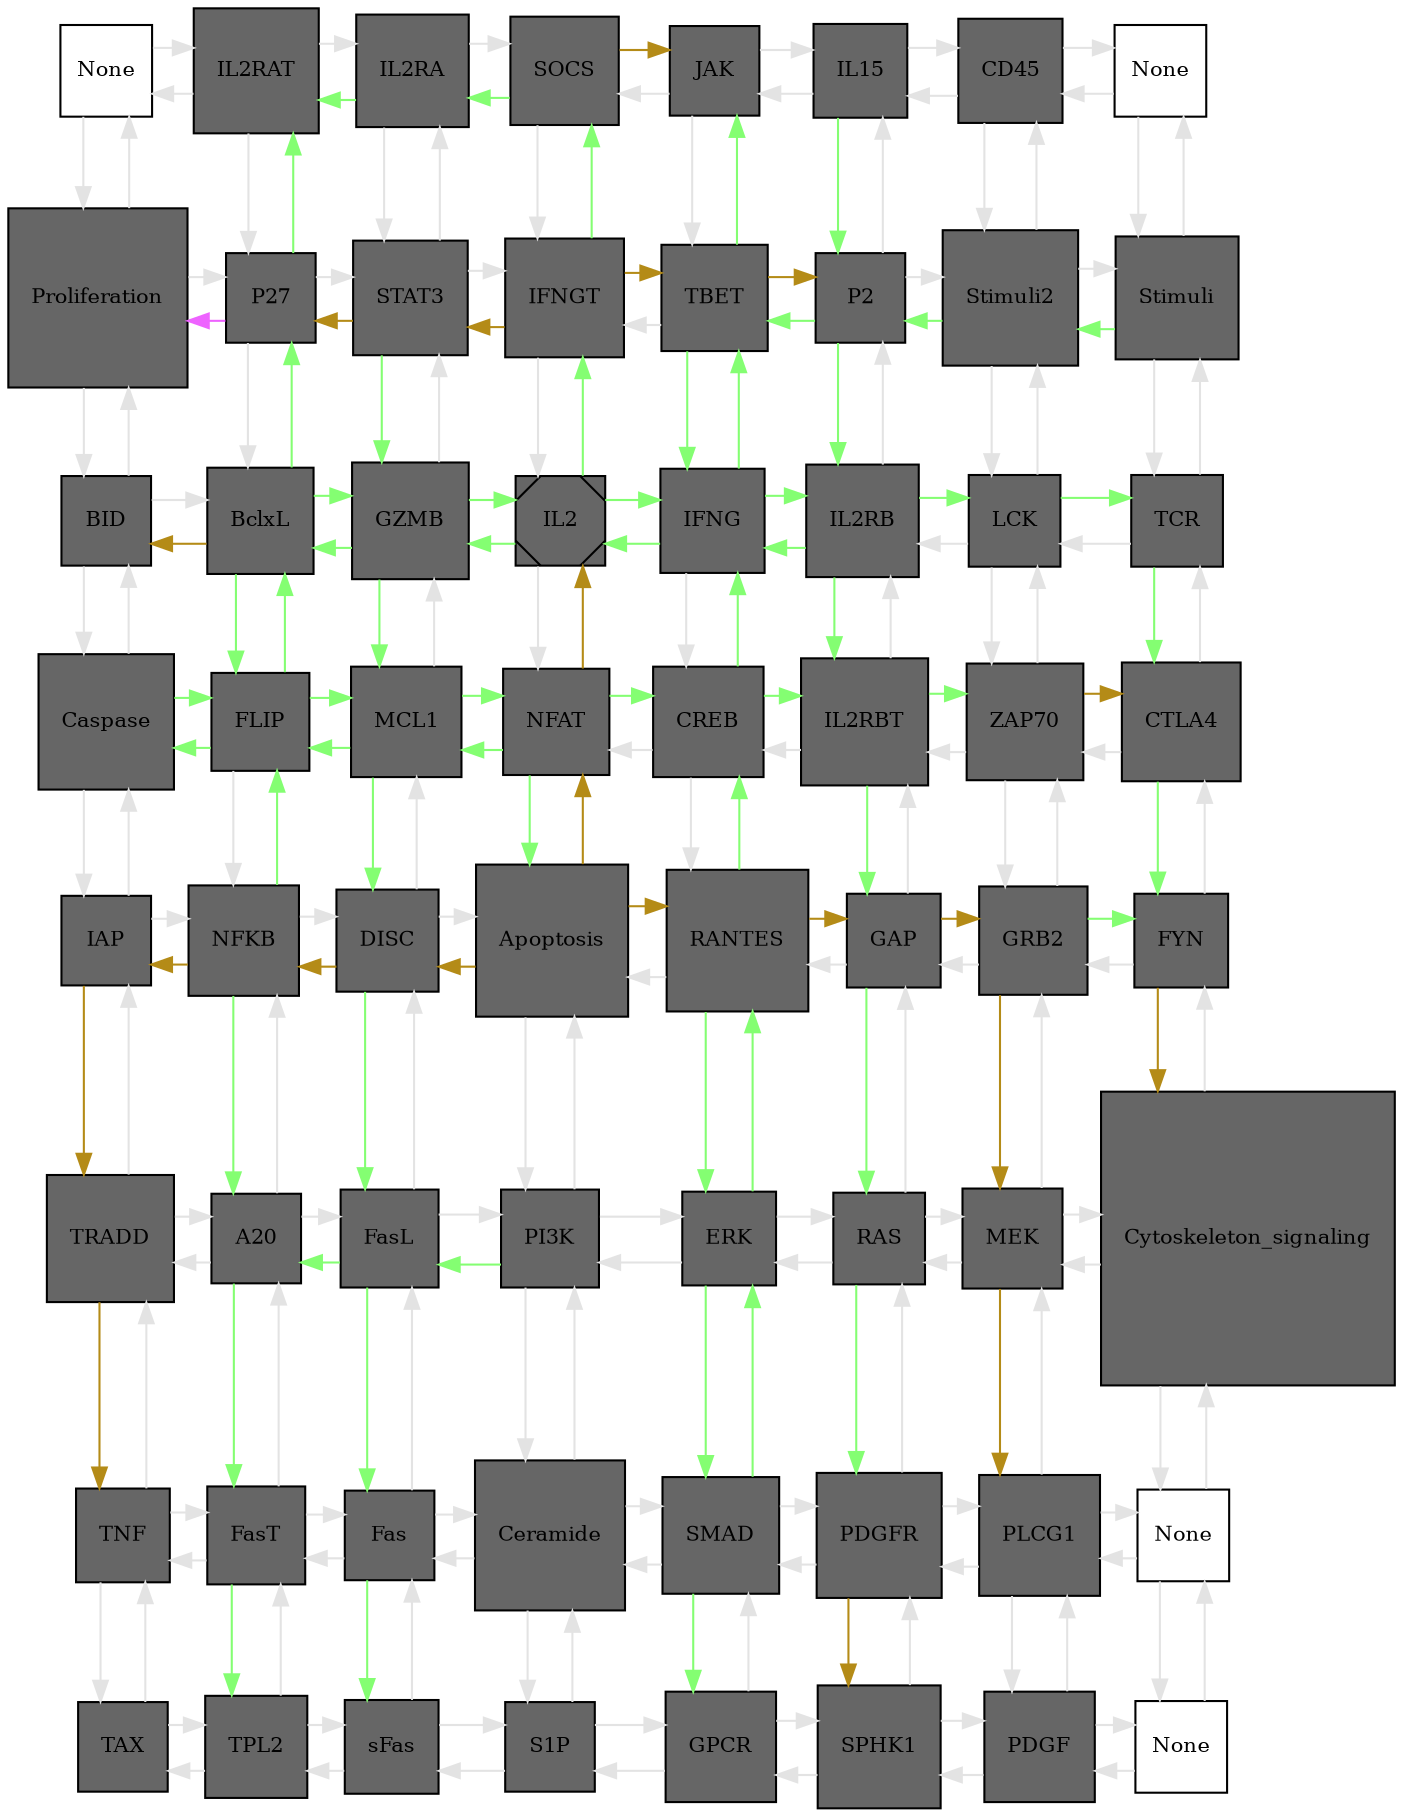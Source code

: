 digraph layout  {
rankdir=TB;
splines=ortho;
node [fixedsize=false, style=filled, width="0.6"];
edge [constraint=false];
0 [fillcolor="#FFFFFF", fontsize=10, label=None, shape=square, tooltip="name: None,\nin_degree: 2,\nout_degree: 2"];
1 [fillcolor="#666666", fontsize=10, label=" IL2RAT ", shape=square, tooltip="name:  IL2RAT ,\nin_degree: 3,\nout_degree: 3"];
2 [fillcolor="#666666", fontsize=10, label=" IL2RA ", shape=square, tooltip="name:  IL2RA ,\nin_degree: 3,\nout_degree: 3"];
3 [fillcolor="#666666", fontsize=10, label=" SOCS ", shape=square, tooltip="name:  SOCS ,\nin_degree: 3,\nout_degree: 3"];
4 [fillcolor="#666666", fontsize=10, label=" JAK ", shape=square, tooltip="name:  JAK ,\nin_degree: 3,\nout_degree: 3"];
5 [fillcolor="#666666", fontsize=10, label=" IL15 ", shape=square, tooltip="name:  IL15 ,\nin_degree: 3,\nout_degree: 3"];
6 [fillcolor="#666666", fontsize=10, label=" CD45 ", shape=square, tooltip="name:  CD45 ,\nin_degree: 3,\nout_degree: 3"];
7 [fillcolor="#FFFFFF", fontsize=10, label=None, shape=square, tooltip="name: None,\nin_degree: 2,\nout_degree: 2"];
8 [fillcolor="#666666", fontsize=10, label=" Proliferation ", shape=square, tooltip="name:  Proliferation ,\nin_degree: 3,\nout_degree: 3"];
9 [fillcolor="#666666", fontsize=10, label=" P27 ", shape=square, tooltip="name:  P27 ,\nin_degree: 4,\nout_degree: 4"];
10 [fillcolor="#666666", fontsize=10, label=" STAT3 ", shape=square, tooltip="name:  STAT3 ,\nin_degree: 4,\nout_degree: 4"];
11 [fillcolor="#666666", fontsize=10, label=" IFNGT ", shape=square, tooltip="name:  IFNGT ,\nin_degree: 4,\nout_degree: 4"];
12 [fillcolor="#666666", fontsize=10, label=" TBET ", shape=square, tooltip="name:  TBET ,\nin_degree: 4,\nout_degree: 4"];
13 [fillcolor="#666666", fontsize=10, label=" P2 ", shape=square, tooltip="name:  P2 ,\nin_degree: 4,\nout_degree: 4"];
14 [fillcolor="#666666", fontsize=10, label=" Stimuli2 ", shape=square, tooltip="name:  Stimuli2 ,\nin_degree: 4,\nout_degree: 4"];
15 [fillcolor="#666666", fontsize=10, label=" Stimuli ", shape=square, tooltip="name:  Stimuli ,\nin_degree: 3,\nout_degree: 3"];
16 [fillcolor="#666666", fontsize=10, label=" BID ", shape=square, tooltip="name:  BID ,\nin_degree: 3,\nout_degree: 3"];
17 [fillcolor="#666666", fontsize=10, label=" BclxL ", shape=square, tooltip="name:  BclxL ,\nin_degree: 4,\nout_degree: 4"];
18 [fillcolor="#666666", fontsize=10, label=" GZMB ", shape=square, tooltip="name:  GZMB ,\nin_degree: 4,\nout_degree: 4"];
19 [fillcolor="#666666", fontsize=10, label=" IL2 ", shape=Msquare, tooltip="name:  IL2 ,\nin_degree: 4,\nout_degree: 4"];
20 [fillcolor="#666666", fontsize=10, label=" IFNG ", shape=square, tooltip="name:  IFNG ,\nin_degree: 4,\nout_degree: 4"];
21 [fillcolor="#666666", fontsize=10, label=" IL2RB ", shape=square, tooltip="name:  IL2RB ,\nin_degree: 4,\nout_degree: 4"];
22 [fillcolor="#666666", fontsize=10, label=" LCK ", shape=square, tooltip="name:  LCK ,\nin_degree: 4,\nout_degree: 4"];
23 [fillcolor="#666666", fontsize=10, label=" TCR ", shape=square, tooltip="name:  TCR ,\nin_degree: 3,\nout_degree: 3"];
24 [fillcolor="#666666", fontsize=10, label=" Caspase ", shape=square, tooltip="name:  Caspase ,\nin_degree: 3,\nout_degree: 3"];
25 [fillcolor="#666666", fontsize=10, label=" FLIP ", shape=square, tooltip="name:  FLIP ,\nin_degree: 4,\nout_degree: 4"];
26 [fillcolor="#666666", fontsize=10, label=" MCL1 ", shape=square, tooltip="name:  MCL1 ,\nin_degree: 4,\nout_degree: 4"];
27 [fillcolor="#666666", fontsize=10, label=" NFAT ", shape=square, tooltip="name:  NFAT ,\nin_degree: 4,\nout_degree: 4"];
28 [fillcolor="#666666", fontsize=10, label=" CREB ", shape=square, tooltip="name:  CREB ,\nin_degree: 4,\nout_degree: 4"];
29 [fillcolor="#666666", fontsize=10, label=" IL2RBT ", shape=square, tooltip="name:  IL2RBT ,\nin_degree: 4,\nout_degree: 4"];
30 [fillcolor="#666666", fontsize=10, label=" ZAP70 ", shape=square, tooltip="name:  ZAP70 ,\nin_degree: 4,\nout_degree: 4"];
31 [fillcolor="#666666", fontsize=10, label=" CTLA4 ", shape=square, tooltip="name:  CTLA4 ,\nin_degree: 3,\nout_degree: 3"];
32 [fillcolor="#666666", fontsize=10, label=" IAP ", shape=square, tooltip="name:  IAP ,\nin_degree: 3,\nout_degree: 3"];
33 [fillcolor="#666666", fontsize=10, label=" NFKB ", shape=square, tooltip="name:  NFKB ,\nin_degree: 4,\nout_degree: 4"];
34 [fillcolor="#666666", fontsize=10, label=" DISC ", shape=square, tooltip="name:  DISC ,\nin_degree: 4,\nout_degree: 4"];
35 [fillcolor="#666666", fontsize=10, label=" Apoptosis ", shape=square, tooltip="name:  Apoptosis ,\nin_degree: 4,\nout_degree: 4"];
36 [fillcolor="#666666", fontsize=10, label=" RANTES ", shape=square, tooltip="name:  RANTES ,\nin_degree: 4,\nout_degree: 4"];
37 [fillcolor="#666666", fontsize=10, label=" GAP ", shape=square, tooltip="name:  GAP ,\nin_degree: 4,\nout_degree: 4"];
38 [fillcolor="#666666", fontsize=10, label=" GRB2 ", shape=square, tooltip="name:  GRB2 ,\nin_degree: 4,\nout_degree: 4"];
39 [fillcolor="#666666", fontsize=10, label=" FYN ", shape=square, tooltip="name:  FYN ,\nin_degree: 3,\nout_degree: 3"];
40 [fillcolor="#666666", fontsize=10, label=" TRADD ", shape=square, tooltip="name:  TRADD ,\nin_degree: 3,\nout_degree: 3"];
41 [fillcolor="#666666", fontsize=10, label=" A20 ", shape=square, tooltip="name:  A20 ,\nin_degree: 4,\nout_degree: 4"];
42 [fillcolor="#666666", fontsize=10, label=" FasL ", shape=square, tooltip="name:  FasL ,\nin_degree: 4,\nout_degree: 4"];
43 [fillcolor="#666666", fontsize=10, label=" PI3K ", shape=square, tooltip="name:  PI3K ,\nin_degree: 4,\nout_degree: 4"];
44 [fillcolor="#666666", fontsize=10, label=" ERK ", shape=square, tooltip="name:  ERK ,\nin_degree: 4,\nout_degree: 4"];
45 [fillcolor="#666666", fontsize=10, label=" RAS ", shape=square, tooltip="name:  RAS ,\nin_degree: 4,\nout_degree: 4"];
46 [fillcolor="#666666", fontsize=10, label=" MEK ", shape=square, tooltip="name:  MEK ,\nin_degree: 4,\nout_degree: 4"];
47 [fillcolor="#666666", fontsize=10, label=" Cytoskeleton_signaling ", shape=square, tooltip="name:  Cytoskeleton_signaling ,\nin_degree: 3,\nout_degree: 3"];
48 [fillcolor="#666666", fontsize=10, label=" TNF ", shape=square, tooltip="name:  TNF ,\nin_degree: 3,\nout_degree: 3"];
49 [fillcolor="#666666", fontsize=10, label=" FasT ", shape=square, tooltip="name:  FasT ,\nin_degree: 4,\nout_degree: 4"];
50 [fillcolor="#666666", fontsize=10, label=" Fas ", shape=square, tooltip="name:  Fas ,\nin_degree: 4,\nout_degree: 4"];
51 [fillcolor="#666666", fontsize=10, label=" Ceramide ", shape=square, tooltip="name:  Ceramide ,\nin_degree: 4,\nout_degree: 4"];
52 [fillcolor="#666666", fontsize=10, label=" SMAD ", shape=square, tooltip="name:  SMAD ,\nin_degree: 4,\nout_degree: 4"];
53 [fillcolor="#666666", fontsize=10, label=" PDGFR ", shape=square, tooltip="name:  PDGFR ,\nin_degree: 4,\nout_degree: 4"];
54 [fillcolor="#666666", fontsize=10, label=" PLCG1 ", shape=square, tooltip="name:  PLCG1 ,\nin_degree: 4,\nout_degree: 4"];
55 [fillcolor="#FFFFFF", fontsize=10, label=None, shape=square, tooltip="name: None,\nin_degree: 3,\nout_degree: 3"];
56 [fillcolor="#666666", fontsize=10, label=" TAX ", shape=square, tooltip="name:  TAX ,\nin_degree: 2,\nout_degree: 2"];
57 [fillcolor="#666666", fontsize=10, label=" TPL2 ", shape=square, tooltip="name:  TPL2 ,\nin_degree: 3,\nout_degree: 3"];
58 [fillcolor="#666666", fontsize=10, label=" sFas ", shape=square, tooltip="name:  sFas ,\nin_degree: 3,\nout_degree: 3"];
59 [fillcolor="#666666", fontsize=10, label=" S1P ", shape=square, tooltip="name:  S1P ,\nin_degree: 3,\nout_degree: 3"];
60 [fillcolor="#666666", fontsize=10, label=" GPCR ", shape=square, tooltip="name:  GPCR ,\nin_degree: 3,\nout_degree: 3"];
61 [fillcolor="#666666", fontsize=10, label=" SPHK1 ", shape=square, tooltip="name:  SPHK1 ,\nin_degree: 3,\nout_degree: 3"];
62 [fillcolor="#666666", fontsize=10, label=" PDGF ", shape=square, tooltip="name:  PDGF ,\nin_degree: 3,\nout_degree: 3"];
63 [fillcolor="#FFFFFF", fontsize=10, label=None, shape=square, tooltip="name: None,\nin_degree: 2,\nout_degree: 2"];
0 -> 1  [color=grey89, style="penwidth(0.1)", tooltip=" ", weight=1];
0 -> 8  [color=grey89, style="penwidth(0.1)", tooltip=" ", weight=1];
1 -> 0  [color=grey89, style="penwidth(0.1)", tooltip=" ", weight=1];
1 -> 2  [color=grey89, style="penwidth(0.1)", tooltip=" ", weight=1];
1 -> 9  [color=grey89, style="penwidth(0.1)", tooltip=" ", weight=1];
2 -> 1  [color="#84FE72", style="penwidth(0.1)", tooltip="19( IL2 ) to 1( IL2RAT )", weight=1];
2 -> 3  [color=grey89, style="penwidth(0.1)", tooltip=" ", weight=1];
2 -> 10  [color=grey89, style="penwidth(0.1)", tooltip=" ", weight=1];
3 -> 2  [color="#84FE72", style="penwidth(0.1)", tooltip="19( IL2 ) to 1( IL2RAT )", weight=1];
3 -> 4  [color="#B48B17", style="penwidth(0.1)", tooltip="35( Apoptosis ) to 4( JAK )", weight=1];
3 -> 11  [color=grey89, style="penwidth(0.1)", tooltip=" ", weight=1];
4 -> 3  [color=grey89, style="penwidth(0.1)", tooltip=" ", weight=1];
4 -> 5  [color=grey89, style="penwidth(0.1)", tooltip=" ", weight=1];
4 -> 12  [color=grey89, style="penwidth(0.1)", tooltip=" ", weight=1];
5 -> 4  [color=grey89, style="penwidth(0.1)", tooltip=" ", weight=1];
5 -> 6  [color=grey89, style="penwidth(0.1)", tooltip=" ", weight=1];
5 -> 13  [color="#84FE72", style="penwidth(0.1)", tooltip="5( IL15 ) to 37( GAP )", weight=1];
6 -> 5  [color=grey89, style="penwidth(0.1)", tooltip=" ", weight=1];
6 -> 7  [color=grey89, style="penwidth(0.1)", tooltip=" ", weight=1];
6 -> 14  [color=grey89, style="penwidth(0.1)", tooltip=" ", weight=1];
7 -> 6  [color=grey89, style="penwidth(0.1)", tooltip=" ", weight=1];
7 -> 15  [color=grey89, style="penwidth(0.1)", tooltip=" ", weight=1];
8 -> 0  [color=grey89, style="penwidth(0.1)", tooltip=" ", weight=1];
8 -> 9  [color=grey89, style="penwidth(0.1)", tooltip=" ", weight=1];
8 -> 16  [color=grey89, style="penwidth(0.1)", tooltip=" ", weight=1];
9 -> 1  [color="#84FE72", style="penwidth(0.1)", tooltip="33( NFKB ) to 1( IL2RAT )", weight=1];
9 -> 8  [color="#EE63FF", style="penwidth(0.1)", tooltip="35( Apoptosis ) to 8( Proliferation )", weight=1];
9 -> 10  [color=grey89, style="penwidth(0.1)", tooltip=" ", weight=1];
9 -> 17  [color=grey89, style="penwidth(0.1)", tooltip=" ", weight=1];
10 -> 2  [color=grey89, style="penwidth(0.1)", tooltip=" ", weight=1];
10 -> 9  [color="#B48B17", style="penwidth(0.1)", tooltip="35( Apoptosis ) to 9( P27 )", weight=1];
10 -> 11  [color=grey89, style="penwidth(0.1)", tooltip=" ", weight=1];
10 -> 18  [color="#84FE72", style="penwidth(0.1)", tooltip="10( STAT3 ) to 42( FasL )", weight=1];
11 -> 3  [color="#84FE72", style="penwidth(0.1)", tooltip="19( IL2 ) to 1( IL2RAT )", weight=1];
11 -> 10  [color="#B48B17", style="penwidth(0.1)", tooltip="35( Apoptosis ) to 9( P27 )", weight=1];
11 -> 12  [color="#B48B17", style="penwidth(0.1)", tooltip="35( Apoptosis ) to 13( P2 )", weight=1];
11 -> 19  [color=grey89, style="penwidth(0.1)", tooltip=" ", weight=1];
12 -> 4  [color="#84FE72", style="penwidth(0.1)", tooltip="36( RANTES ) to 4( JAK )", weight=1];
12 -> 11  [color=grey89, style="penwidth(0.1)", tooltip=" ", weight=1];
12 -> 13  [color="#B48B17", style="penwidth(0.1)", tooltip="35( Apoptosis ) to 13( P2 )", weight=1];
12 -> 20  [color="#84FE72", style="penwidth(0.1)", tooltip="15( Stimuli ) to 20( IFNG )", weight=1];
13 -> 5  [color=grey89, style="penwidth(0.1)", tooltip=" ", weight=1];
13 -> 12  [color="#84FE72", style="penwidth(0.1)", tooltip="15( Stimuli ) to 20( IFNG )", weight=1];
13 -> 14  [color=grey89, style="penwidth(0.1)", tooltip=" ", weight=1];
13 -> 21  [color="#84FE72", style="penwidth(0.1)", tooltip="5( IL15 ) to 37( GAP )", weight=1];
14 -> 6  [color=grey89, style="penwidth(0.1)", tooltip=" ", weight=1];
14 -> 13  [color="#84FE72", style="penwidth(0.1)", tooltip="15( Stimuli ) to 20( IFNG )", weight=1];
14 -> 15  [color=grey89, style="penwidth(0.1)", tooltip=" ", weight=1];
14 -> 22  [color=grey89, style="penwidth(0.1)", tooltip=" ", weight=1];
15 -> 7  [color=grey89, style="penwidth(0.1)", tooltip=" ", weight=1];
15 -> 14  [color="#84FE72", style="penwidth(0.1)", tooltip="15( Stimuli ) to 20( IFNG )", weight=1];
15 -> 23  [color=grey89, style="penwidth(0.1)", tooltip=" ", weight=1];
16 -> 8  [color=grey89, style="penwidth(0.1)", tooltip=" ", weight=1];
16 -> 17  [color=grey89, style="penwidth(0.1)", tooltip=" ", weight=1];
16 -> 24  [color=grey89, style="penwidth(0.1)", tooltip=" ", weight=1];
17 -> 9  [color="#84FE72", style="penwidth(0.1)", tooltip="33( NFKB ) to 1( IL2RAT )", weight=1];
17 -> 16  [color="#B48B17", style="penwidth(0.1)", tooltip="35( Apoptosis ) to 16( BID )", weight=1];
17 -> 18  [color="#84FE72", style="penwidth(0.1)", tooltip="33( NFKB ) to 19( IL2 )", weight=1];
17 -> 25  [color="#84FE72", style="penwidth(0.1)", tooltip="20( IFNG ) to 25( FLIP )", weight=1];
18 -> 10  [color=grey89, style="penwidth(0.1)", tooltip=" ", weight=1];
18 -> 17  [color="#84FE72", style="penwidth(0.1)", tooltip="20( IFNG ) to 25( FLIP )", weight=1];
18 -> 19  [color="#84FE72", style="penwidth(0.1)", tooltip="33( NFKB ) to 19( IL2 )", weight=1];
18 -> 26  [color="#84FE72", style="penwidth(0.1)", tooltip="21( IL2RB ) to 26( MCL1 )", weight=1];
19 -> 11  [color="#84FE72", style="penwidth(0.1)", tooltip="19( IL2 ) to 1( IL2RAT )", weight=1];
19 -> 18  [color="#84FE72", style="penwidth(0.1)", tooltip="21( IL2RB ) to 26( MCL1 )", weight=1];
19 -> 20  [color="#84FE72", style="penwidth(0.1)", tooltip="19( IL2 ) to 37( GAP )", weight=1];
19 -> 27  [color=grey89, style="penwidth(0.1)", tooltip=" ", weight=1];
20 -> 12  [color="#84FE72", style="penwidth(0.1)", tooltip="36( RANTES ) to 4( JAK )", weight=1];
20 -> 19  [color="#84FE72", style="penwidth(0.1)", tooltip="21( IL2RB ) to 26( MCL1 )", weight=1];
20 -> 21  [color="#84FE72", style="penwidth(0.1)", tooltip="19( IL2 ) to 37( GAP )", weight=1];
20 -> 28  [color=grey89, style="penwidth(0.1)", tooltip=" ", weight=1];
21 -> 13  [color=grey89, style="penwidth(0.1)", tooltip=" ", weight=1];
21 -> 20  [color="#84FE72", style="penwidth(0.1)", tooltip="21( IL2RB ) to 26( MCL1 )", weight=1];
21 -> 22  [color="#84FE72", style="penwidth(0.1)", tooltip="21( IL2RB ) to 39( FYN )", weight=1];
21 -> 29  [color="#84FE72", style="penwidth(0.1)", tooltip="5( IL15 ) to 37( GAP )", weight=1];
22 -> 14  [color=grey89, style="penwidth(0.1)", tooltip=" ", weight=1];
22 -> 21  [color=grey89, style="penwidth(0.1)", tooltip=" ", weight=1];
22 -> 23  [color="#84FE72", style="penwidth(0.1)", tooltip="21( IL2RB ) to 39( FYN )", weight=1];
22 -> 30  [color=grey89, style="penwidth(0.1)", tooltip=" ", weight=1];
23 -> 15  [color=grey89, style="penwidth(0.1)", tooltip=" ", weight=1];
23 -> 22  [color=grey89, style="penwidth(0.1)", tooltip=" ", weight=1];
23 -> 31  [color="#84FE72", style="penwidth(0.1)", tooltip="21( IL2RB ) to 39( FYN )", weight=1];
24 -> 16  [color=grey89, style="penwidth(0.1)", tooltip=" ", weight=1];
24 -> 25  [color="#84FE72", style="penwidth(0.1)", tooltip="24( Caspase ) to 35( Apoptosis )", weight=1];
24 -> 32  [color=grey89, style="penwidth(0.1)", tooltip=" ", weight=1];
25 -> 17  [color="#84FE72", style="penwidth(0.1)", tooltip="33( NFKB ) to 1( IL2RAT )", weight=1];
25 -> 24  [color="#84FE72", style="penwidth(0.1)", tooltip="35( Apoptosis ) to 24( Caspase )", weight=1];
25 -> 26  [color="#84FE72", style="penwidth(0.1)", tooltip="24( Caspase ) to 35( Apoptosis )", weight=1];
25 -> 33  [color=grey89, style="penwidth(0.1)", tooltip=" ", weight=1];
26 -> 18  [color=grey89, style="penwidth(0.1)", tooltip=" ", weight=1];
26 -> 25  [color="#84FE72", style="penwidth(0.1)", tooltip="35( Apoptosis ) to 24( Caspase )", weight=1];
26 -> 27  [color="#84FE72", style="penwidth(0.1)", tooltip="24( Caspase ) to 35( Apoptosis )", weight=1];
26 -> 34  [color="#84FE72", style="penwidth(0.1)", tooltip="10( STAT3 ) to 42( FasL )", weight=1];
27 -> 19  [color="#B48B17", style="penwidth(0.1)", tooltip="35( Apoptosis ) to 13( P2 )", weight=1];
27 -> 26  [color="#84FE72", style="penwidth(0.1)", tooltip="35( Apoptosis ) to 24( Caspase )", weight=1];
27 -> 28  [color="#84FE72", style="penwidth(0.1)", tooltip="35( Apoptosis ) to 30( ZAP70 )", weight=1];
27 -> 35  [color="#84FE72", style="penwidth(0.1)", tooltip="24( Caspase ) to 35( Apoptosis )", weight=1];
28 -> 20  [color="#84FE72", style="penwidth(0.1)", tooltip="36( RANTES ) to 4( JAK )", weight=1];
28 -> 27  [color=grey89, style="penwidth(0.1)", tooltip=" ", weight=1];
28 -> 29  [color="#84FE72", style="penwidth(0.1)", tooltip="35( Apoptosis ) to 30( ZAP70 )", weight=1];
28 -> 36  [color=grey89, style="penwidth(0.1)", tooltip=" ", weight=1];
29 -> 21  [color=grey89, style="penwidth(0.1)", tooltip=" ", weight=1];
29 -> 28  [color=grey89, style="penwidth(0.1)", tooltip=" ", weight=1];
29 -> 30  [color="#84FE72", style="penwidth(0.1)", tooltip="35( Apoptosis ) to 30( ZAP70 )", weight=1];
29 -> 37  [color="#84FE72", style="penwidth(0.1)", tooltip="5( IL15 ) to 37( GAP )", weight=1];
30 -> 22  [color=grey89, style="penwidth(0.1)", tooltip=" ", weight=1];
30 -> 29  [color=grey89, style="penwidth(0.1)", tooltip=" ", weight=1];
30 -> 31  [color="#B48B17", style="penwidth(0.1)", tooltip="35( Apoptosis ) to 31( CTLA4 )", weight=1];
30 -> 38  [color=grey89, style="penwidth(0.1)", tooltip=" ", weight=1];
31 -> 23  [color=grey89, style="penwidth(0.1)", tooltip=" ", weight=1];
31 -> 30  [color=grey89, style="penwidth(0.1)", tooltip=" ", weight=1];
31 -> 39  [color="#84FE72", style="penwidth(0.1)", tooltip="21( IL2RB ) to 39( FYN )", weight=1];
32 -> 24  [color=grey89, style="penwidth(0.1)", tooltip=" ", weight=1];
32 -> 33  [color=grey89, style="penwidth(0.1)", tooltip=" ", weight=1];
32 -> 40  [color="#B48B17", style="penwidth(0.1)", tooltip="35( Apoptosis ) to 48( TNF )", weight=1];
33 -> 25  [color="#84FE72", style="penwidth(0.1)", tooltip="33( NFKB ) to 1( IL2RAT )", weight=1];
33 -> 32  [color="#B48B17", style="penwidth(0.1)", tooltip="35( Apoptosis ) to 48( TNF )", weight=1];
33 -> 34  [color=grey89, style="penwidth(0.1)", tooltip=" ", weight=1];
33 -> 41  [color="#84FE72", style="penwidth(0.1)", tooltip="35( Apoptosis ) to 49( FasT )", weight=1];
34 -> 26  [color=grey89, style="penwidth(0.1)", tooltip=" ", weight=1];
34 -> 33  [color="#B48B17", style="penwidth(0.1)", tooltip="35( Apoptosis ) to 48( TNF )", weight=1];
34 -> 35  [color=grey89, style="penwidth(0.1)", tooltip=" ", weight=1];
34 -> 42  [color="#84FE72", style="penwidth(0.1)", tooltip="10( STAT3 ) to 42( FasL )", weight=1];
35 -> 27  [color="#B48B17", style="penwidth(0.1)", tooltip="35( Apoptosis ) to 13( P2 )", weight=1];
35 -> 34  [color="#B48B17", style="penwidth(0.1)", tooltip="35( Apoptosis ) to 48( TNF )", weight=1];
35 -> 36  [color="#B48B17", style="penwidth(0.1)", tooltip="35( Apoptosis ) to 54( PLCG1 )", weight=1];
35 -> 43  [color=grey89, style="penwidth(0.1)", tooltip=" ", weight=1];
36 -> 28  [color="#84FE72", style="penwidth(0.1)", tooltip="36( RANTES ) to 4( JAK )", weight=1];
36 -> 35  [color=grey89, style="penwidth(0.1)", tooltip=" ", weight=1];
36 -> 37  [color="#B48B17", style="penwidth(0.1)", tooltip="35( Apoptosis ) to 54( PLCG1 )", weight=1];
36 -> 44  [color="#84FE72", style="penwidth(0.1)", tooltip="35( Apoptosis ) to 60( GPCR )", weight=1];
37 -> 29  [color=grey89, style="penwidth(0.1)", tooltip=" ", weight=1];
37 -> 36  [color=grey89, style="penwidth(0.1)", tooltip=" ", weight=1];
37 -> 38  [color="#B48B17", style="penwidth(0.1)", tooltip="35( Apoptosis ) to 54( PLCG1 )", weight=1];
37 -> 45  [color="#84FE72", style="penwidth(0.1)", tooltip="35( Apoptosis ) to 53( PDGFR )", weight=1];
38 -> 30  [color=grey89, style="penwidth(0.1)", tooltip=" ", weight=1];
38 -> 37  [color=grey89, style="penwidth(0.1)", tooltip=" ", weight=1];
38 -> 39  [color="#84FE72", style="penwidth(0.1)", tooltip="35( Apoptosis ) to 39( FYN )", weight=1];
38 -> 46  [color="#B48B17", style="penwidth(0.1)", tooltip="35( Apoptosis ) to 54( PLCG1 )", weight=1];
39 -> 31  [color=grey89, style="penwidth(0.1)", tooltip=" ", weight=1];
39 -> 38  [color=grey89, style="penwidth(0.1)", tooltip=" ", weight=1];
39 -> 47  [color="#B48B17", style="penwidth(0.1)", tooltip="35( Apoptosis ) to 47( Cytoskeleton_signaling )", weight=1];
40 -> 32  [color=grey89, style="penwidth(0.1)", tooltip=" ", weight=1];
40 -> 41  [color=grey89, style="penwidth(0.1)", tooltip=" ", weight=1];
40 -> 48  [color="#B48B17", style="penwidth(0.1)", tooltip="35( Apoptosis ) to 48( TNF )", weight=1];
41 -> 33  [color=grey89, style="penwidth(0.1)", tooltip=" ", weight=1];
41 -> 40  [color=grey89, style="penwidth(0.1)", tooltip=" ", weight=1];
41 -> 42  [color=grey89, style="penwidth(0.1)", tooltip=" ", weight=1];
41 -> 49  [color="#84FE72", style="penwidth(0.1)", tooltip="43( PI3K ) to 57( TPL2 )", weight=1];
42 -> 34  [color=grey89, style="penwidth(0.1)", tooltip=" ", weight=1];
42 -> 41  [color="#84FE72", style="penwidth(0.1)", tooltip="43( PI3K ) to 57( TPL2 )", weight=1];
42 -> 43  [color=grey89, style="penwidth(0.1)", tooltip=" ", weight=1];
42 -> 50  [color="#84FE72", style="penwidth(0.1)", tooltip="35( Apoptosis ) to 58( sFas )", weight=1];
43 -> 35  [color=grey89, style="penwidth(0.1)", tooltip=" ", weight=1];
43 -> 42  [color="#84FE72", style="penwidth(0.1)", tooltip="43( PI3K ) to 57( TPL2 )", weight=1];
43 -> 44  [color=grey89, style="penwidth(0.1)", tooltip=" ", weight=1];
43 -> 51  [color=grey89, style="penwidth(0.1)", tooltip=" ", weight=1];
44 -> 36  [color="#84FE72", style="penwidth(0.1)", tooltip="52( SMAD ) to 20( IFNG )", weight=1];
44 -> 43  [color=grey89, style="penwidth(0.1)", tooltip=" ", weight=1];
44 -> 45  [color=grey89, style="penwidth(0.1)", tooltip=" ", weight=1];
44 -> 52  [color="#84FE72", style="penwidth(0.1)", tooltip="35( Apoptosis ) to 60( GPCR )", weight=1];
45 -> 37  [color=grey89, style="penwidth(0.1)", tooltip=" ", weight=1];
45 -> 44  [color=grey89, style="penwidth(0.1)", tooltip=" ", weight=1];
45 -> 46  [color=grey89, style="penwidth(0.1)", tooltip=" ", weight=1];
45 -> 53  [color="#84FE72", style="penwidth(0.1)", tooltip="35( Apoptosis ) to 53( PDGFR )", weight=1];
46 -> 38  [color=grey89, style="penwidth(0.1)", tooltip=" ", weight=1];
46 -> 45  [color=grey89, style="penwidth(0.1)", tooltip=" ", weight=1];
46 -> 47  [color=grey89, style="penwidth(0.1)", tooltip=" ", weight=1];
46 -> 54  [color="#B48B17", style="penwidth(0.1)", tooltip="35( Apoptosis ) to 54( PLCG1 )", weight=1];
47 -> 39  [color=grey89, style="penwidth(0.1)", tooltip=" ", weight=1];
47 -> 46  [color=grey89, style="penwidth(0.1)", tooltip=" ", weight=1];
47 -> 55  [color=grey89, style="penwidth(0.1)", tooltip=" ", weight=1];
48 -> 40  [color=grey89, style="penwidth(0.1)", tooltip=" ", weight=1];
48 -> 49  [color=grey89, style="penwidth(0.1)", tooltip=" ", weight=1];
48 -> 56  [color=grey89, style="penwidth(0.1)", tooltip=" ", weight=1];
49 -> 41  [color=grey89, style="penwidth(0.1)", tooltip=" ", weight=1];
49 -> 48  [color=grey89, style="penwidth(0.1)", tooltip=" ", weight=1];
49 -> 50  [color=grey89, style="penwidth(0.1)", tooltip=" ", weight=1];
49 -> 57  [color="#84FE72", style="penwidth(0.1)", tooltip="43( PI3K ) to 57( TPL2 )", weight=1];
50 -> 42  [color=grey89, style="penwidth(0.1)", tooltip=" ", weight=1];
50 -> 49  [color=grey89, style="penwidth(0.1)", tooltip=" ", weight=1];
50 -> 51  [color=grey89, style="penwidth(0.1)", tooltip=" ", weight=1];
50 -> 58  [color="#84FE72", style="penwidth(0.1)", tooltip="35( Apoptosis ) to 58( sFas )", weight=1];
51 -> 43  [color=grey89, style="penwidth(0.1)", tooltip=" ", weight=1];
51 -> 50  [color=grey89, style="penwidth(0.1)", tooltip=" ", weight=1];
51 -> 52  [color=grey89, style="penwidth(0.1)", tooltip=" ", weight=1];
51 -> 59  [color=grey89, style="penwidth(0.1)", tooltip=" ", weight=1];
52 -> 44  [color="#84FE72", style="penwidth(0.1)", tooltip="52( SMAD ) to 20( IFNG )", weight=1];
52 -> 51  [color=grey89, style="penwidth(0.1)", tooltip=" ", weight=1];
52 -> 53  [color=grey89, style="penwidth(0.1)", tooltip=" ", weight=1];
52 -> 60  [color="#84FE72", style="penwidth(0.1)", tooltip="35( Apoptosis ) to 60( GPCR )", weight=1];
53 -> 45  [color=grey89, style="penwidth(0.1)", tooltip=" ", weight=1];
53 -> 52  [color=grey89, style="penwidth(0.1)", tooltip=" ", weight=1];
53 -> 54  [color=grey89, style="penwidth(0.1)", tooltip=" ", weight=1];
53 -> 61  [color="#B48B17", style="penwidth(0.1)", tooltip="35( Apoptosis ) to 61( SPHK1 )", weight=1];
54 -> 46  [color=grey89, style="penwidth(0.1)", tooltip=" ", weight=1];
54 -> 53  [color=grey89, style="penwidth(0.1)", tooltip=" ", weight=1];
54 -> 55  [color=grey89, style="penwidth(0.1)", tooltip=" ", weight=1];
54 -> 62  [color=grey89, style="penwidth(0.1)", tooltip=" ", weight=1];
55 -> 47  [color=grey89, style="penwidth(0.1)", tooltip=" ", weight=1];
55 -> 54  [color=grey89, style="penwidth(0.1)", tooltip=" ", weight=1];
55 -> 63  [color=grey89, style="penwidth(0.1)", tooltip=" ", weight=1];
56 -> 48  [color=grey89, style="penwidth(0.1)", tooltip=" ", weight=1];
56 -> 57  [color=grey89, style="penwidth(0.1)", tooltip=" ", weight=1];
57 -> 49  [color=grey89, style="penwidth(0.1)", tooltip=" ", weight=1];
57 -> 56  [color=grey89, style="penwidth(0.1)", tooltip=" ", weight=1];
57 -> 58  [color=grey89, style="penwidth(0.1)", tooltip=" ", weight=1];
58 -> 50  [color=grey89, style="penwidth(0.1)", tooltip=" ", weight=1];
58 -> 57  [color=grey89, style="penwidth(0.1)", tooltip=" ", weight=1];
58 -> 59  [color=grey89, style="penwidth(0.1)", tooltip=" ", weight=1];
59 -> 51  [color=grey89, style="penwidth(0.1)", tooltip=" ", weight=1];
59 -> 58  [color=grey89, style="penwidth(0.1)", tooltip=" ", weight=1];
59 -> 60  [color=grey89, style="penwidth(0.1)", tooltip=" ", weight=1];
60 -> 52  [color=grey89, style="penwidth(0.1)", tooltip=" ", weight=1];
60 -> 59  [color=grey89, style="penwidth(0.1)", tooltip=" ", weight=1];
60 -> 61  [color=grey89, style="penwidth(0.1)", tooltip=" ", weight=1];
61 -> 53  [color=grey89, style="penwidth(0.1)", tooltip=" ", weight=1];
61 -> 60  [color=grey89, style="penwidth(0.1)", tooltip=" ", weight=1];
61 -> 62  [color=grey89, style="penwidth(0.1)", tooltip=" ", weight=1];
62 -> 54  [color=grey89, style="penwidth(0.1)", tooltip=" ", weight=1];
62 -> 61  [color=grey89, style="penwidth(0.1)", tooltip=" ", weight=1];
62 -> 63  [color=grey89, style="penwidth(0.1)", tooltip=" ", weight=1];
63 -> 55  [color=grey89, style="penwidth(0.1)", tooltip=" ", weight=1];
63 -> 62  [color=grey89, style="penwidth(0.1)", tooltip=" ", weight=1];
edge [constraint=true, style=invis];

0 -> 8 -> 16 -> 24 -> 32 -> 40 -> 48 -> 56;
1 -> 9 -> 17 -> 25 -> 33 -> 41 -> 49 -> 57;
2 -> 10 -> 18 -> 26 -> 34 -> 42 -> 50 -> 58;
3 -> 11 -> 19 -> 27 -> 35 -> 43 -> 51 -> 59;
4 -> 12 -> 20 -> 28 -> 36 -> 44 -> 52 -> 60;
5 -> 13 -> 21 -> 29 -> 37 -> 45 -> 53 -> 61;
6 -> 14 -> 22 -> 30 -> 38 -> 46 -> 54 -> 62;
7 -> 15 -> 23 -> 31 -> 39 -> 47 -> 55 -> 63;
rank = same {0 -> 1 -> 2 -> 3 -> 4 -> 5 -> 6 -> 7};
rank = same {8 -> 9 -> 10 -> 11 -> 12 -> 13 -> 14 -> 15};
rank = same {16 -> 17 -> 18 -> 19 -> 20 -> 21 -> 22 -> 23};
rank = same {24 -> 25 -> 26 -> 27 -> 28 -> 29 -> 30 -> 31};
rank = same {32 -> 33 -> 34 -> 35 -> 36 -> 37 -> 38 -> 39};
rank = same {40 -> 41 -> 42 -> 43 -> 44 -> 45 -> 46 -> 47};
rank = same {48 -> 49 -> 50 -> 51 -> 52 -> 53 -> 54 -> 55};
rank = same {56 -> 57 -> 58 -> 59 -> 60 -> 61 -> 62 -> 63};
}